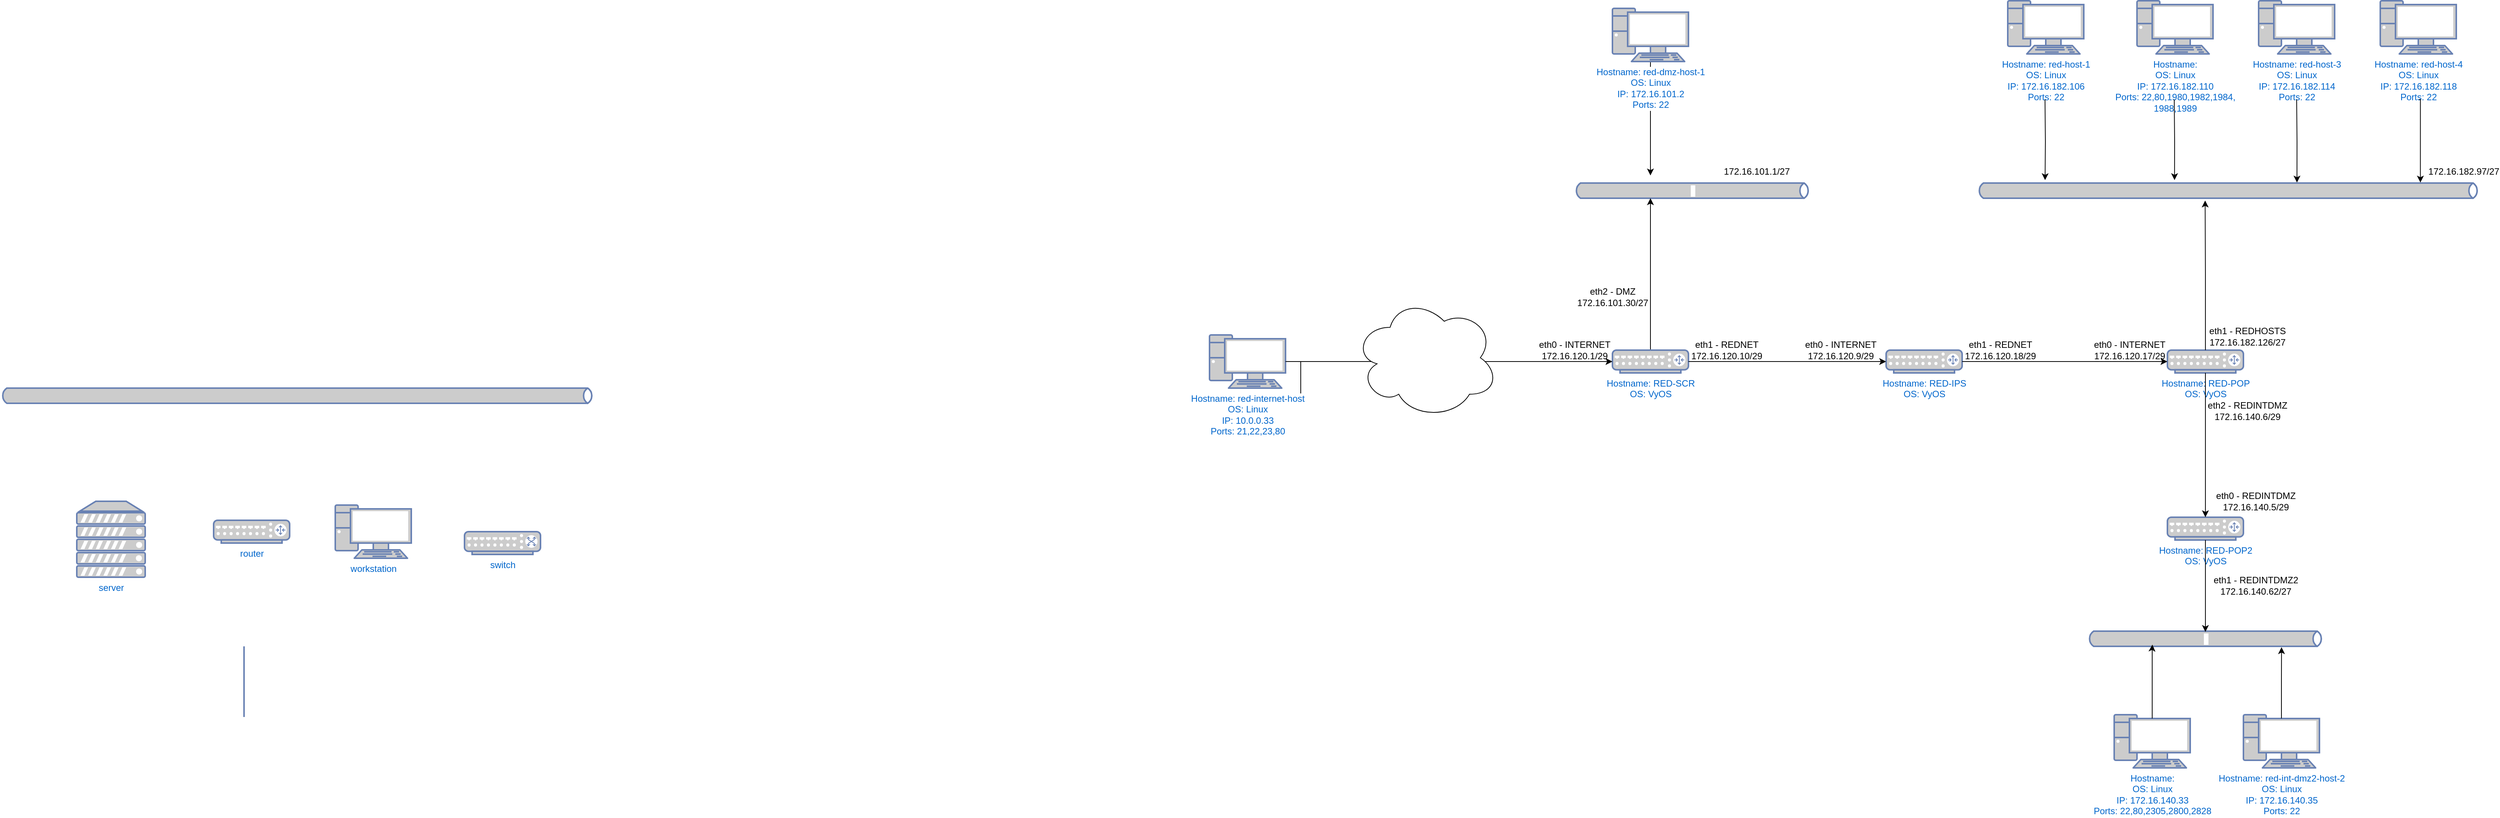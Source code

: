 <mxfile version="24.8.3">
  <diagram name="Page-1" id="d66fe2ae-3e9f-cf2f-6d29-e24063ad5d60">
    <mxGraphModel dx="334" dy="822" grid="1" gridSize="10" guides="1" tooltips="1" connect="1" arrows="1" fold="1" page="1" pageScale="1" pageWidth="1100" pageHeight="850" background="none" math="0" shadow="0">
      <root>
        <mxCell id="0" />
        <mxCell id="1" parent="0" />
        <mxCell id="tD9H55nl_gsNZWcoYCBU-1" value="router" style="fontColor=#0066CC;verticalAlign=top;verticalLabelPosition=bottom;labelPosition=center;align=center;html=1;fillColor=#CCCCCC;strokeColor=#6881B3;gradientColor=none;gradientDirection=north;strokeWidth=2;shape=mxgraph.networks.router;rounded=1;shadow=0;comic=0;labelBackgroundColor=#ffffff;" parent="1" vertex="1">
          <mxGeometry x="1840" y="774" width="100" height="30" as="geometry" />
        </mxCell>
        <mxCell id="tD9H55nl_gsNZWcoYCBU-2" value="workstation" style="fontColor=#0066CC;verticalAlign=top;verticalLabelPosition=bottom;labelPosition=center;align=center;html=1;fillColor=#CCCCCC;strokeColor=#6881B3;gradientColor=none;gradientDirection=north;strokeWidth=2;shape=mxgraph.networks.pc;rounded=1;shadow=0;comic=0;labelBackgroundColor=#ffffff;" parent="1" vertex="1">
          <mxGeometry x="2000" y="754" width="100" height="70" as="geometry" />
        </mxCell>
        <mxCell id="tD9H55nl_gsNZWcoYCBU-3" value="server" style="fontColor=#0066CC;verticalAlign=top;verticalLabelPosition=bottom;labelPosition=center;align=center;html=1;fillColor=#CCCCCC;strokeColor=#6881B3;gradientColor=none;gradientDirection=north;strokeWidth=2;shape=mxgraph.networks.server;rounded=1;shadow=0;comic=0;labelBackgroundColor=#ffffff;" parent="1" vertex="1">
          <mxGeometry x="1660" y="749" width="90" height="100" as="geometry" />
        </mxCell>
        <mxCell id="tD9H55nl_gsNZWcoYCBU-4" value="switch" style="fontColor=#0066CC;verticalAlign=top;verticalLabelPosition=bottom;labelPosition=center;align=center;html=1;fillColor=#CCCCCC;strokeColor=#6881B3;gradientColor=none;gradientDirection=north;strokeWidth=2;shape=mxgraph.networks.switch;rounded=1;shadow=0;comic=0;labelBackgroundColor=#ffffff;" parent="1" vertex="1">
          <mxGeometry x="2170" y="789" width="100" height="30" as="geometry" />
        </mxCell>
        <mxCell id="tD9H55nl_gsNZWcoYCBU-5" value="c" style="html=1;fillColor=#CCCCCC;strokeColor=#6881B3;gradientColor=none;gradientDirection=north;strokeWidth=2;shape=mxgraph.networks.bus;gradientColor=none;gradientDirection=north;fontColor=#ffffff;perimeter=backbonePerimeter;backboneSize=20;rounded=1;shadow=0;comic=0;labelBackgroundColor=#ffffff;" parent="1" vertex="1">
          <mxGeometry x="3630" y="330" width="310" height="20" as="geometry" />
        </mxCell>
        <mxCell id="tD9H55nl_gsNZWcoYCBU-6" value="" style="strokeColor=#6881B3;edgeStyle=none;rounded=0;endArrow=none;html=1;strokeWidth=2;labelBackgroundColor=none;fontFamily=Verdana;fontSize=28;fontColor=#0066CC;entryX=0.5;entryY=0;entryPerimeter=0;" parent="1" edge="1">
          <mxGeometry relative="1" as="geometry">
            <mxPoint x="1880" y="940" as="sourcePoint" />
            <mxPoint x="1880" y="1033" as="targetPoint" />
          </mxGeometry>
        </mxCell>
        <mxCell id="tD9H55nl_gsNZWcoYCBU-12" style="edgeStyle=orthogonalEdgeStyle;rounded=0;orthogonalLoop=1;jettySize=auto;html=1;exitX=0.5;exitY=0;exitDx=0;exitDy=0;exitPerimeter=0;" parent="1" source="tD9H55nl_gsNZWcoYCBU-7" target="tD9H55nl_gsNZWcoYCBU-5" edge="1">
          <mxGeometry relative="1" as="geometry">
            <Array as="points">
              <mxPoint x="3730" y="390" />
              <mxPoint x="3730" y="390" />
            </Array>
          </mxGeometry>
        </mxCell>
        <mxCell id="tD9H55nl_gsNZWcoYCBU-7" value="&lt;div&gt;Hostname: RED-SCR&lt;/div&gt;&lt;div&gt;OS: VyOS&lt;br&gt;&lt;/div&gt;" style="fontColor=#0066CC;verticalAlign=top;verticalLabelPosition=bottom;labelPosition=center;align=center;html=1;fillColor=#CCCCCC;strokeColor=#6881B3;gradientColor=none;gradientDirection=north;strokeWidth=2;shape=mxgraph.networks.router;rounded=1;shadow=0;comic=0;labelBackgroundColor=#ffffff;" parent="1" vertex="1">
          <mxGeometry x="3680" y="550" width="100" height="30" as="geometry" />
        </mxCell>
        <mxCell id="tD9H55nl_gsNZWcoYCBU-21" value="" style="edgeStyle=orthogonalEdgeStyle;rounded=0;orthogonalLoop=1;jettySize=auto;html=1;" parent="1" source="tD9H55nl_gsNZWcoYCBU-8" edge="1">
          <mxGeometry relative="1" as="geometry">
            <mxPoint x="3260" y="638" as="targetPoint" />
          </mxGeometry>
        </mxCell>
        <mxCell id="tD9H55nl_gsNZWcoYCBU-8" value="&lt;div&gt;Hostname: red-internet-host&lt;/div&gt;&lt;div&gt;OS: Linux&lt;br&gt;&lt;/div&gt;&lt;div&gt;IP: 10.0.0.33&lt;/div&gt;&lt;div&gt;Ports: 21,22,23,80&lt;br&gt;&lt;/div&gt;" style="fontColor=#0066CC;verticalAlign=top;verticalLabelPosition=bottom;labelPosition=center;align=center;html=1;fillColor=#CCCCCC;strokeColor=#6881B3;gradientColor=none;gradientDirection=north;strokeWidth=2;shape=mxgraph.networks.pc;rounded=1;shadow=0;comic=0;labelBackgroundColor=#ffffff;" parent="1" vertex="1">
          <mxGeometry x="3150" y="530" width="100" height="70" as="geometry" />
        </mxCell>
        <mxCell id="tD9H55nl_gsNZWcoYCBU-9" value="" style="html=1;fillColor=#CCCCCC;strokeColor=#6881B3;gradientColor=none;gradientDirection=north;strokeWidth=2;shape=mxgraph.networks.bus;gradientColor=none;gradientDirection=north;fontColor=#ffffff;perimeter=backbonePerimeter;backboneSize=20;rounded=1;shadow=0;comic=0;labelBackgroundColor=#ffffff;" parent="1" vertex="1">
          <mxGeometry x="1560" y="600" width="780" height="20" as="geometry" />
        </mxCell>
        <mxCell id="tD9H55nl_gsNZWcoYCBU-13" style="edgeStyle=orthogonalEdgeStyle;rounded=0;orthogonalLoop=1;jettySize=auto;html=1;exitX=0.5;exitY=1;exitDx=0;exitDy=0;exitPerimeter=0;" parent="1" source="tD9H55nl_gsNZWcoYCBU-10" edge="1">
          <mxGeometry relative="1" as="geometry">
            <mxPoint x="3730" y="320" as="targetPoint" />
          </mxGeometry>
        </mxCell>
        <mxCell id="tD9H55nl_gsNZWcoYCBU-10" value="&lt;div&gt;Hostname: red-dmz-host-1&lt;/div&gt;&lt;div&gt;OS: Linux&lt;br&gt;&lt;/div&gt;&lt;div&gt;IP: 172.16.101.2&lt;/div&gt;&lt;div&gt;Ports: 22&lt;br&gt;&lt;/div&gt;" style="fontColor=#0066CC;verticalAlign=top;verticalLabelPosition=bottom;labelPosition=center;align=center;html=1;fillColor=#CCCCCC;strokeColor=#6881B3;gradientColor=none;gradientDirection=north;strokeWidth=2;shape=mxgraph.networks.pc;rounded=1;shadow=0;comic=0;labelBackgroundColor=#ffffff;" parent="1" vertex="1">
          <mxGeometry x="3680" y="100" width="100" height="70" as="geometry" />
        </mxCell>
        <mxCell id="tD9H55nl_gsNZWcoYCBU-14" value="172.16.101.1/27" style="text;html=1;align=center;verticalAlign=middle;whiteSpace=wrap;rounded=0;" parent="1" vertex="1">
          <mxGeometry x="3840" y="300" width="60" height="30" as="geometry" />
        </mxCell>
        <mxCell id="tD9H55nl_gsNZWcoYCBU-15" style="edgeStyle=orthogonalEdgeStyle;rounded=0;orthogonalLoop=1;jettySize=auto;html=1;exitX=1;exitY=0.5;exitDx=0;exitDy=0;exitPerimeter=0;entryX=0;entryY=0.5;entryDx=0;entryDy=0;entryPerimeter=0;" parent="1" source="tD9H55nl_gsNZWcoYCBU-8" target="tD9H55nl_gsNZWcoYCBU-7" edge="1">
          <mxGeometry relative="1" as="geometry" />
        </mxCell>
        <mxCell id="tD9H55nl_gsNZWcoYCBU-16" value="&lt;div&gt;Hostname: RED-IPS&lt;/div&gt;&lt;div&gt;OS: VyOS&lt;br&gt;&lt;/div&gt;" style="fontColor=#0066CC;verticalAlign=top;verticalLabelPosition=bottom;labelPosition=center;align=center;html=1;fillColor=#CCCCCC;strokeColor=#6881B3;gradientColor=none;gradientDirection=north;strokeWidth=2;shape=mxgraph.networks.router;rounded=1;shadow=0;comic=0;labelBackgroundColor=#ffffff;" parent="1" vertex="1">
          <mxGeometry x="4040" y="550" width="100" height="30" as="geometry" />
        </mxCell>
        <mxCell id="tD9H55nl_gsNZWcoYCBU-17" value="&lt;div&gt;Hostname: RED-POP&lt;/div&gt;&lt;div&gt;OS: VyOS&lt;br&gt;&lt;/div&gt;" style="fontColor=#0066CC;verticalAlign=top;verticalLabelPosition=bottom;labelPosition=center;align=center;html=1;fillColor=#CCCCCC;strokeColor=#6881B3;gradientColor=none;gradientDirection=north;strokeWidth=2;shape=mxgraph.networks.router;rounded=1;shadow=0;comic=0;labelBackgroundColor=#ffffff;" parent="1" vertex="1">
          <mxGeometry x="4410" y="550" width="100" height="30" as="geometry" />
        </mxCell>
        <mxCell id="tD9H55nl_gsNZWcoYCBU-18" style="edgeStyle=orthogonalEdgeStyle;rounded=0;orthogonalLoop=1;jettySize=auto;html=1;exitX=1;exitY=0.5;exitDx=0;exitDy=0;exitPerimeter=0;entryX=0;entryY=0.5;entryDx=0;entryDy=0;entryPerimeter=0;" parent="1" source="tD9H55nl_gsNZWcoYCBU-7" target="tD9H55nl_gsNZWcoYCBU-16" edge="1">
          <mxGeometry relative="1" as="geometry" />
        </mxCell>
        <mxCell id="tD9H55nl_gsNZWcoYCBU-19" style="edgeStyle=orthogonalEdgeStyle;rounded=0;orthogonalLoop=1;jettySize=auto;html=1;exitX=1;exitY=0.5;exitDx=0;exitDy=0;exitPerimeter=0;entryX=0;entryY=0.5;entryDx=0;entryDy=0;entryPerimeter=0;" parent="1" source="tD9H55nl_gsNZWcoYCBU-16" target="tD9H55nl_gsNZWcoYCBU-17" edge="1">
          <mxGeometry relative="1" as="geometry" />
        </mxCell>
        <mxCell id="tD9H55nl_gsNZWcoYCBU-26" value="&lt;div&gt;eth2 - DMZ&lt;br&gt;&lt;/div&gt;&lt;div&gt;172.16.101.30/27&lt;br&gt;&lt;/div&gt;" style="text;html=1;align=center;verticalAlign=middle;resizable=0;points=[];autosize=1;strokeColor=none;fillColor=none;" parent="1" vertex="1">
          <mxGeometry x="3620" y="460" width="120" height="40" as="geometry" />
        </mxCell>
        <mxCell id="tD9H55nl_gsNZWcoYCBU-27" value="&lt;div&gt;eth1 - REDNET&lt;br&gt;&lt;/div&gt;&lt;div&gt;172.16.120.10/29&lt;br&gt;&lt;/div&gt;" style="text;html=1;align=center;verticalAlign=middle;resizable=0;points=[];autosize=1;strokeColor=none;fillColor=none;" parent="1" vertex="1">
          <mxGeometry x="3770" y="530" width="120" height="40" as="geometry" />
        </mxCell>
        <mxCell id="tD9H55nl_gsNZWcoYCBU-28" value="&lt;div&gt;eth0 - INTERNET&lt;br&gt;&lt;/div&gt;&lt;div&gt;172.16.120.9/29&lt;/div&gt;" style="text;html=1;align=center;verticalAlign=middle;resizable=0;points=[];autosize=1;strokeColor=none;fillColor=none;" parent="1" vertex="1">
          <mxGeometry x="3920" y="530" width="120" height="40" as="geometry" />
        </mxCell>
        <mxCell id="tD9H55nl_gsNZWcoYCBU-29" value="&lt;div&gt;eth1 - REDNET&lt;br&gt;&lt;/div&gt;172.16.120.18/29" style="text;html=1;align=center;verticalAlign=middle;resizable=0;points=[];autosize=1;strokeColor=none;fillColor=none;" parent="1" vertex="1">
          <mxGeometry x="4130" y="530" width="120" height="40" as="geometry" />
        </mxCell>
        <mxCell id="tD9H55nl_gsNZWcoYCBU-30" value="&lt;div&gt;eth0 - INTERNET&lt;/div&gt;&lt;div&gt;172.16.120.17/29&lt;br&gt;&lt;/div&gt;" style="text;html=1;align=center;verticalAlign=middle;resizable=0;points=[];autosize=1;strokeColor=none;fillColor=none;" parent="1" vertex="1">
          <mxGeometry x="4300" y="530" width="120" height="40" as="geometry" />
        </mxCell>
        <mxCell id="tD9H55nl_gsNZWcoYCBU-31" value="&lt;div&gt;eth0 - INTERNET&lt;br&gt;&lt;/div&gt;&lt;div&gt;172.16.120.1/29&lt;/div&gt;" style="text;html=1;align=center;verticalAlign=middle;resizable=0;points=[];autosize=1;strokeColor=none;fillColor=none;" parent="1" vertex="1">
          <mxGeometry x="3570" y="530" width="120" height="40" as="geometry" />
        </mxCell>
        <mxCell id="tD9H55nl_gsNZWcoYCBU-33" value="" style="ellipse;shape=cloud;whiteSpace=wrap;html=1;" parent="1" vertex="1">
          <mxGeometry x="3340" y="480" width="190" height="160" as="geometry" />
        </mxCell>
        <mxCell id="tD9H55nl_gsNZWcoYCBU-34" value="" style="html=1;fillColor=#CCCCCC;strokeColor=#6881B3;gradientColor=none;gradientDirection=north;strokeWidth=2;shape=mxgraph.networks.bus;gradientColor=none;gradientDirection=north;fontColor=#ffffff;perimeter=backbonePerimeter;backboneSize=20;rounded=1;shadow=0;comic=0;labelBackgroundColor=#ffffff;" parent="1" vertex="1">
          <mxGeometry x="4160" y="330" width="660" height="20" as="geometry" />
        </mxCell>
        <mxCell id="tD9H55nl_gsNZWcoYCBU-37" style="edgeStyle=orthogonalEdgeStyle;rounded=0;orthogonalLoop=1;jettySize=auto;html=1;exitX=0.5;exitY=0;exitDx=0;exitDy=0;exitPerimeter=0;entryX=0.454;entryY=1.15;entryDx=0;entryDy=0;entryPerimeter=0;" parent="1" source="tD9H55nl_gsNZWcoYCBU-17" target="tD9H55nl_gsNZWcoYCBU-34" edge="1">
          <mxGeometry relative="1" as="geometry" />
        </mxCell>
        <mxCell id="tD9H55nl_gsNZWcoYCBU-38" value="&lt;div&gt;Hostname: red-host-1&lt;/div&gt;&lt;div&gt;OS: Linux&lt;br&gt;&lt;/div&gt;&lt;div&gt;IP: 172.16.182.106&lt;/div&gt;&lt;div&gt;Ports: 22&lt;br&gt;&lt;/div&gt;" style="fontColor=#0066CC;verticalAlign=top;verticalLabelPosition=bottom;labelPosition=center;align=center;html=1;fillColor=#CCCCCC;strokeColor=#6881B3;gradientColor=none;gradientDirection=north;strokeWidth=2;shape=mxgraph.networks.pc;rounded=1;shadow=0;comic=0;labelBackgroundColor=#ffffff;" parent="1" vertex="1">
          <mxGeometry x="4200" y="90" width="100" height="70" as="geometry" />
        </mxCell>
        <mxCell id="tD9H55nl_gsNZWcoYCBU-39" value="&lt;div&gt;Hostname: &lt;br&gt;&lt;/div&gt;&lt;div&gt;OS: Linux&lt;br&gt;&lt;/div&gt;&lt;div&gt;IP: 172.16.182.110&lt;/div&gt;&lt;div&gt;Ports: 22,80,1980,1982,1984,&lt;/div&gt;&lt;div&gt;1988,1989&lt;br&gt;&lt;/div&gt;" style="fontColor=#0066CC;verticalAlign=top;verticalLabelPosition=bottom;labelPosition=center;align=center;html=1;fillColor=#CCCCCC;strokeColor=#6881B3;gradientColor=none;gradientDirection=north;strokeWidth=2;shape=mxgraph.networks.pc;rounded=1;shadow=0;comic=0;labelBackgroundColor=#ffffff;" parent="1" vertex="1">
          <mxGeometry x="4370" y="90" width="100" height="70" as="geometry" />
        </mxCell>
        <mxCell id="tD9H55nl_gsNZWcoYCBU-40" value="&lt;div&gt;Hostname: red-host-3&lt;/div&gt;&lt;div&gt;OS: Linux&lt;br&gt;&lt;/div&gt;&lt;div&gt;IP: 172.16.182.114&lt;/div&gt;&lt;div&gt;Ports: 22&lt;br&gt;&lt;/div&gt;" style="fontColor=#0066CC;verticalAlign=top;verticalLabelPosition=bottom;labelPosition=center;align=center;html=1;fillColor=#CCCCCC;strokeColor=#6881B3;gradientColor=none;gradientDirection=north;strokeWidth=2;shape=mxgraph.networks.pc;rounded=1;shadow=0;comic=0;labelBackgroundColor=#ffffff;" parent="1" vertex="1">
          <mxGeometry x="4530" y="90" width="100" height="70" as="geometry" />
        </mxCell>
        <mxCell id="tD9H55nl_gsNZWcoYCBU-41" value="&lt;div&gt;Hostname: red-host-4&lt;br&gt;&lt;/div&gt;&lt;div&gt;OS: Linux&lt;br&gt;&lt;/div&gt;&lt;div&gt;IP: 172.16.182.118&lt;/div&gt;&lt;div&gt;Ports: 22&lt;br&gt;&lt;/div&gt;" style="fontColor=#0066CC;verticalAlign=top;verticalLabelPosition=bottom;labelPosition=center;align=center;html=1;fillColor=#CCCCCC;strokeColor=#6881B3;gradientColor=none;gradientDirection=north;strokeWidth=2;shape=mxgraph.networks.pc;rounded=1;shadow=0;comic=0;labelBackgroundColor=#ffffff;" parent="1" vertex="1">
          <mxGeometry x="4690" y="90" width="100" height="70" as="geometry" />
        </mxCell>
        <mxCell id="tD9H55nl_gsNZWcoYCBU-42" style="edgeStyle=orthogonalEdgeStyle;rounded=0;orthogonalLoop=1;jettySize=auto;html=1;entryX=0.135;entryY=-0.192;entryDx=0;entryDy=0;entryPerimeter=0;" parent="1" target="tD9H55nl_gsNZWcoYCBU-34" edge="1">
          <mxGeometry relative="1" as="geometry">
            <mxPoint x="4249" y="220" as="sourcePoint" />
          </mxGeometry>
        </mxCell>
        <mxCell id="tD9H55nl_gsNZWcoYCBU-43" style="edgeStyle=orthogonalEdgeStyle;rounded=0;orthogonalLoop=1;jettySize=auto;html=1;entryX=0.393;entryY=-0.192;entryDx=0;entryDy=0;entryPerimeter=0;" parent="1" target="tD9H55nl_gsNZWcoYCBU-34" edge="1">
          <mxGeometry relative="1" as="geometry">
            <mxPoint x="4419" y="220" as="sourcePoint" />
          </mxGeometry>
        </mxCell>
        <mxCell id="tD9H55nl_gsNZWcoYCBU-44" style="edgeStyle=orthogonalEdgeStyle;rounded=0;orthogonalLoop=1;jettySize=auto;html=1;entryX=0.637;entryY=-0.034;entryDx=0;entryDy=0;entryPerimeter=0;" parent="1" target="tD9H55nl_gsNZWcoYCBU-34" edge="1">
          <mxGeometry relative="1" as="geometry">
            <mxPoint x="4580" y="220" as="sourcePoint" />
          </mxGeometry>
        </mxCell>
        <mxCell id="tD9H55nl_gsNZWcoYCBU-45" style="edgeStyle=orthogonalEdgeStyle;rounded=0;orthogonalLoop=1;jettySize=auto;html=1;entryX=0.883;entryY=-0.034;entryDx=0;entryDy=0;entryPerimeter=0;" parent="1" target="tD9H55nl_gsNZWcoYCBU-34" edge="1">
          <mxGeometry relative="1" as="geometry">
            <mxPoint x="4741" y="220" as="sourcePoint" />
            <Array as="points">
              <mxPoint x="4743" y="220" />
            </Array>
          </mxGeometry>
        </mxCell>
        <mxCell id="tD9H55nl_gsNZWcoYCBU-46" value="172.16.182.97/27" style="text;html=1;align=center;verticalAlign=middle;whiteSpace=wrap;rounded=0;" parent="1" vertex="1">
          <mxGeometry x="4770" y="300" width="60" height="30" as="geometry" />
        </mxCell>
        <mxCell id="tD9H55nl_gsNZWcoYCBU-55" value="&lt;div&gt;Hostname: RED-POP2&lt;/div&gt;&lt;div&gt;OS: VyOS&lt;br&gt;&lt;/div&gt;" style="fontColor=#0066CC;verticalAlign=top;verticalLabelPosition=bottom;labelPosition=center;align=center;html=1;fillColor=#CCCCCC;strokeColor=#6881B3;gradientColor=none;gradientDirection=north;strokeWidth=2;shape=mxgraph.networks.router;rounded=1;shadow=0;comic=0;labelBackgroundColor=#ffffff;" parent="1" vertex="1">
          <mxGeometry x="4410" y="770" width="100" height="30" as="geometry" />
        </mxCell>
        <mxCell id="tD9H55nl_gsNZWcoYCBU-56" value="&lt;div&gt;eth1 - REDHOSTS&lt;/div&gt;&lt;div&gt;172.16.182.126/27&lt;br&gt;&lt;/div&gt;" style="text;html=1;align=center;verticalAlign=middle;resizable=0;points=[];autosize=1;strokeColor=none;fillColor=none;" parent="1" vertex="1">
          <mxGeometry x="4455" y="512" width="120" height="40" as="geometry" />
        </mxCell>
        <mxCell id="tD9H55nl_gsNZWcoYCBU-57" value="&lt;div&gt;eth2 - REDINTDMZ&lt;/div&gt;&lt;div&gt;172.16.140.6/29&lt;br&gt;&lt;/div&gt;" style="text;html=1;align=center;verticalAlign=middle;resizable=0;points=[];autosize=1;strokeColor=none;fillColor=none;" parent="1" vertex="1">
          <mxGeometry x="4450" y="610" width="130" height="40" as="geometry" />
        </mxCell>
        <mxCell id="tD9H55nl_gsNZWcoYCBU-58" value="&lt;div&gt;eth0 - REDINTDMZ&lt;/div&gt;&lt;div&gt;172.16.140.5/29&lt;br&gt;&lt;/div&gt;" style="text;html=1;align=center;verticalAlign=middle;resizable=0;points=[];autosize=1;strokeColor=none;fillColor=none;" parent="1" vertex="1">
          <mxGeometry x="4461" y="729" width="130" height="40" as="geometry" />
        </mxCell>
        <mxCell id="tD9H55nl_gsNZWcoYCBU-59" style="edgeStyle=orthogonalEdgeStyle;rounded=0;orthogonalLoop=1;jettySize=auto;html=1;exitX=0.5;exitY=1;exitDx=0;exitDy=0;exitPerimeter=0;entryX=0.5;entryY=0;entryDx=0;entryDy=0;entryPerimeter=0;" parent="1" source="tD9H55nl_gsNZWcoYCBU-17" target="tD9H55nl_gsNZWcoYCBU-55" edge="1">
          <mxGeometry relative="1" as="geometry" />
        </mxCell>
        <mxCell id="tD9H55nl_gsNZWcoYCBU-60" value="c" style="html=1;fillColor=#CCCCCC;strokeColor=#6881B3;gradientColor=none;gradientDirection=north;strokeWidth=2;shape=mxgraph.networks.bus;gradientColor=none;gradientDirection=north;fontColor=#ffffff;perimeter=backbonePerimeter;backboneSize=20;rounded=1;shadow=0;comic=0;labelBackgroundColor=#ffffff;" parent="1" vertex="1">
          <mxGeometry x="4305" y="920" width="310" height="20" as="geometry" />
        </mxCell>
        <mxCell id="tD9H55nl_gsNZWcoYCBU-61" value="&lt;div&gt;Hostname:&lt;/div&gt;&lt;div&gt;OS: Linux&lt;br&gt;&lt;/div&gt;&lt;div&gt;IP: 172.16.140.33&lt;/div&gt;&lt;div&gt;Ports: 22,80,2305,2800,2828&lt;br&gt;&lt;/div&gt;" style="fontColor=#0066CC;verticalAlign=top;verticalLabelPosition=bottom;labelPosition=center;align=center;html=1;fillColor=#CCCCCC;strokeColor=#6881B3;gradientColor=none;gradientDirection=north;strokeWidth=2;shape=mxgraph.networks.pc;rounded=1;shadow=0;comic=0;labelBackgroundColor=#ffffff;" parent="1" vertex="1">
          <mxGeometry x="4340" y="1030" width="100" height="70" as="geometry" />
        </mxCell>
        <mxCell id="tD9H55nl_gsNZWcoYCBU-63" style="edgeStyle=orthogonalEdgeStyle;rounded=0;orthogonalLoop=1;jettySize=auto;html=1;exitX=0.5;exitY=1;exitDx=0;exitDy=0;exitPerimeter=0;entryX=0.5;entryY=0.052;entryDx=0;entryDy=0;entryPerimeter=0;" parent="1" source="tD9H55nl_gsNZWcoYCBU-55" target="tD9H55nl_gsNZWcoYCBU-60" edge="1">
          <mxGeometry relative="1" as="geometry" />
        </mxCell>
        <mxCell id="tD9H55nl_gsNZWcoYCBU-64" style="edgeStyle=orthogonalEdgeStyle;rounded=0;orthogonalLoop=1;jettySize=auto;html=1;exitX=0.5;exitY=0.07;exitDx=0;exitDy=0;exitPerimeter=0;entryX=0.275;entryY=0.887;entryDx=0;entryDy=0;entryPerimeter=0;" parent="1" source="tD9H55nl_gsNZWcoYCBU-61" target="tD9H55nl_gsNZWcoYCBU-60" edge="1">
          <mxGeometry relative="1" as="geometry">
            <Array as="points">
              <mxPoint x="4390" y="942" />
            </Array>
          </mxGeometry>
        </mxCell>
        <mxCell id="tD9H55nl_gsNZWcoYCBU-65" value="&lt;div&gt;Hostname: red-int-dmz2-host-2&lt;/div&gt;&lt;div&gt;OS: Linux&lt;br&gt;&lt;/div&gt;&lt;div&gt;IP: 172.16.140.35&lt;/div&gt;&lt;div&gt;Ports: 22&lt;br&gt;&lt;/div&gt;" style="fontColor=#0066CC;verticalAlign=top;verticalLabelPosition=bottom;labelPosition=center;align=center;html=1;fillColor=#CCCCCC;strokeColor=#6881B3;gradientColor=none;gradientDirection=north;strokeWidth=2;shape=mxgraph.networks.pc;rounded=1;shadow=0;comic=0;labelBackgroundColor=#ffffff;" parent="1" vertex="1">
          <mxGeometry x="4510" y="1030" width="100" height="70" as="geometry" />
        </mxCell>
        <mxCell id="tD9H55nl_gsNZWcoYCBU-66" style="edgeStyle=orthogonalEdgeStyle;rounded=0;orthogonalLoop=1;jettySize=auto;html=1;exitX=0.5;exitY=0.07;exitDx=0;exitDy=0;exitPerimeter=0;entryX=0.823;entryY=1.057;entryDx=0;entryDy=0;entryPerimeter=0;" parent="1" source="tD9H55nl_gsNZWcoYCBU-65" target="tD9H55nl_gsNZWcoYCBU-60" edge="1">
          <mxGeometry relative="1" as="geometry" />
        </mxCell>
        <mxCell id="tD9H55nl_gsNZWcoYCBU-67" value="&lt;div&gt;eth1 - REDINTDMZ2&lt;/div&gt;&lt;div&gt;172.16.140.62/27&lt;br&gt;&lt;/div&gt;" style="text;html=1;align=center;verticalAlign=middle;resizable=0;points=[];autosize=1;strokeColor=none;fillColor=none;" parent="1" vertex="1">
          <mxGeometry x="4461" y="840" width="130" height="40" as="geometry" />
        </mxCell>
      </root>
    </mxGraphModel>
  </diagram>
</mxfile>

